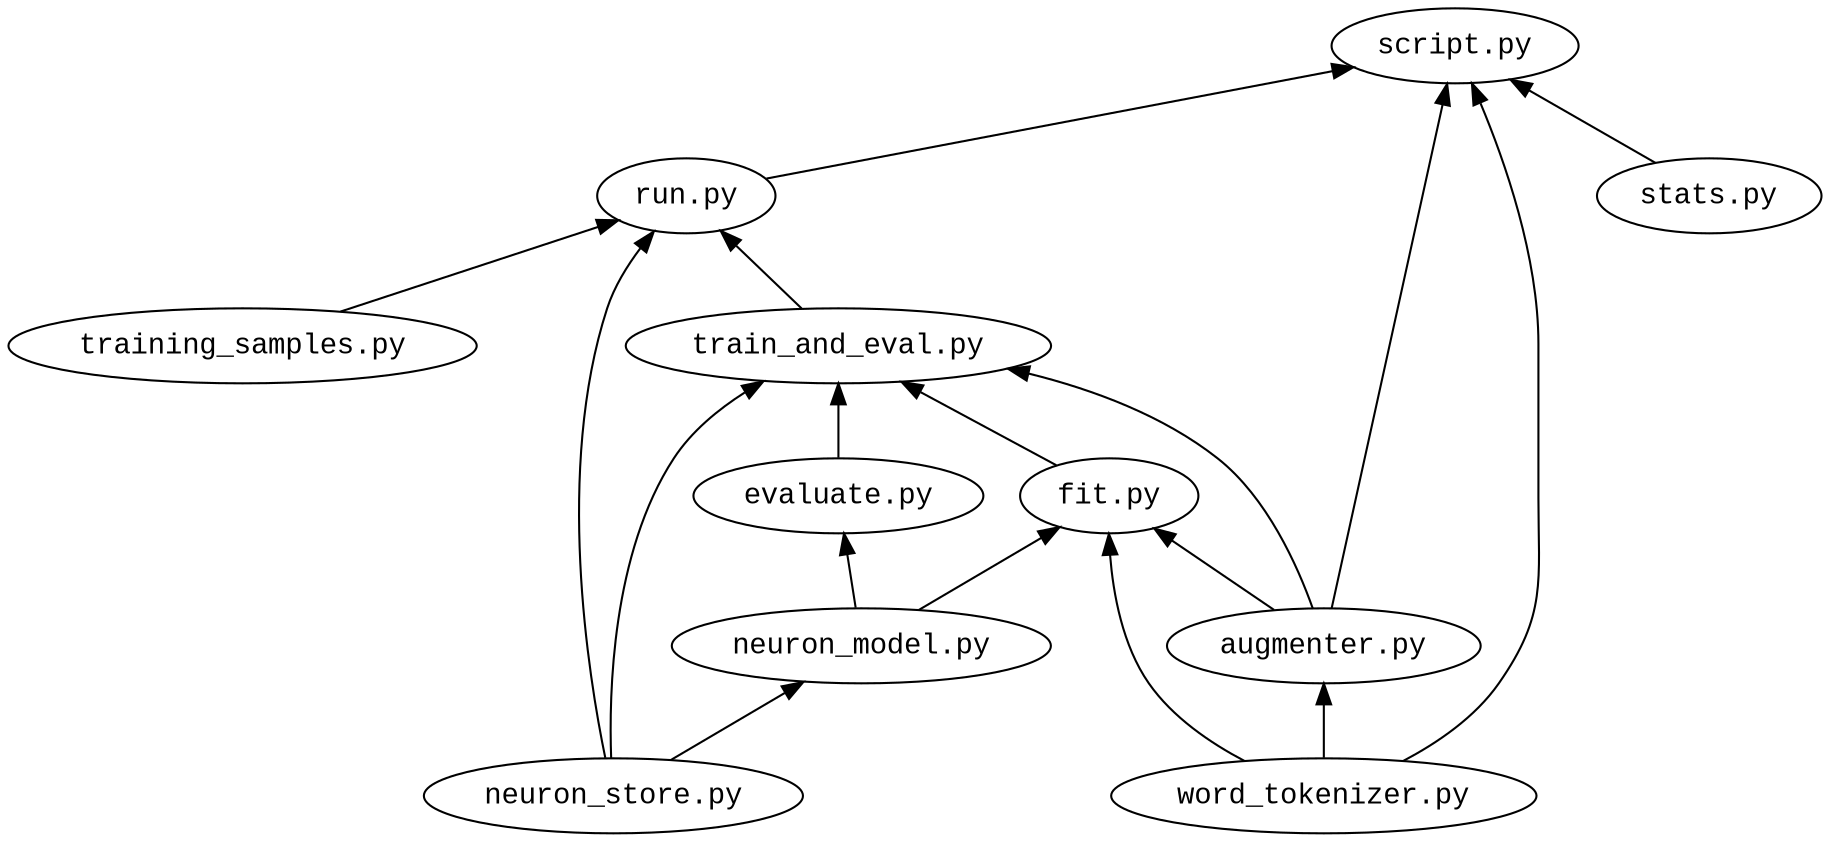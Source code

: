 digraph main {
    rankdir=BT
    node [fontname="Courier New" ];
    script [label="script.py"];
    augmenter [label="augmenter.py"];
    evaluate [label="evaluate.py"];
    fit [label="fit.py"];
    neuron_model [label="neuron_model.py"];
    neuron_store [label="neuron_store.py"];
    run [label="run.py"];
    stats [label="stats.py"];
    train_and_eval [label="train_and_eval.py"];
    training_samples [label="training_samples.py"];
    word_tokenizer [label="word_tokenizer.py"];
    
    augmenter -> script;
    word_tokenizer -> script;
    run -> script;
    stats -> script;

    word_tokenizer -> augmenter;

    neuron_model -> evaluate;

    augmenter -> fit;
    word_tokenizer -> fit;
    neuron_model -> fit;

    neuron_store -> neuron_model;

    # neuron_store.py depends on nothing

    neuron_store -> run;
    training_samples -> run;
    train_and_eval -> run;

    # stats.py depends on nothing

    augmenter -> train_and_eval;
    evaluate -> train_and_eval;
    fit -> train_and_eval;
    neuron_store -> train_and_eval;

    # training_samples.py depends on nothing

    # word_tokenizer.py depends on nothing
}